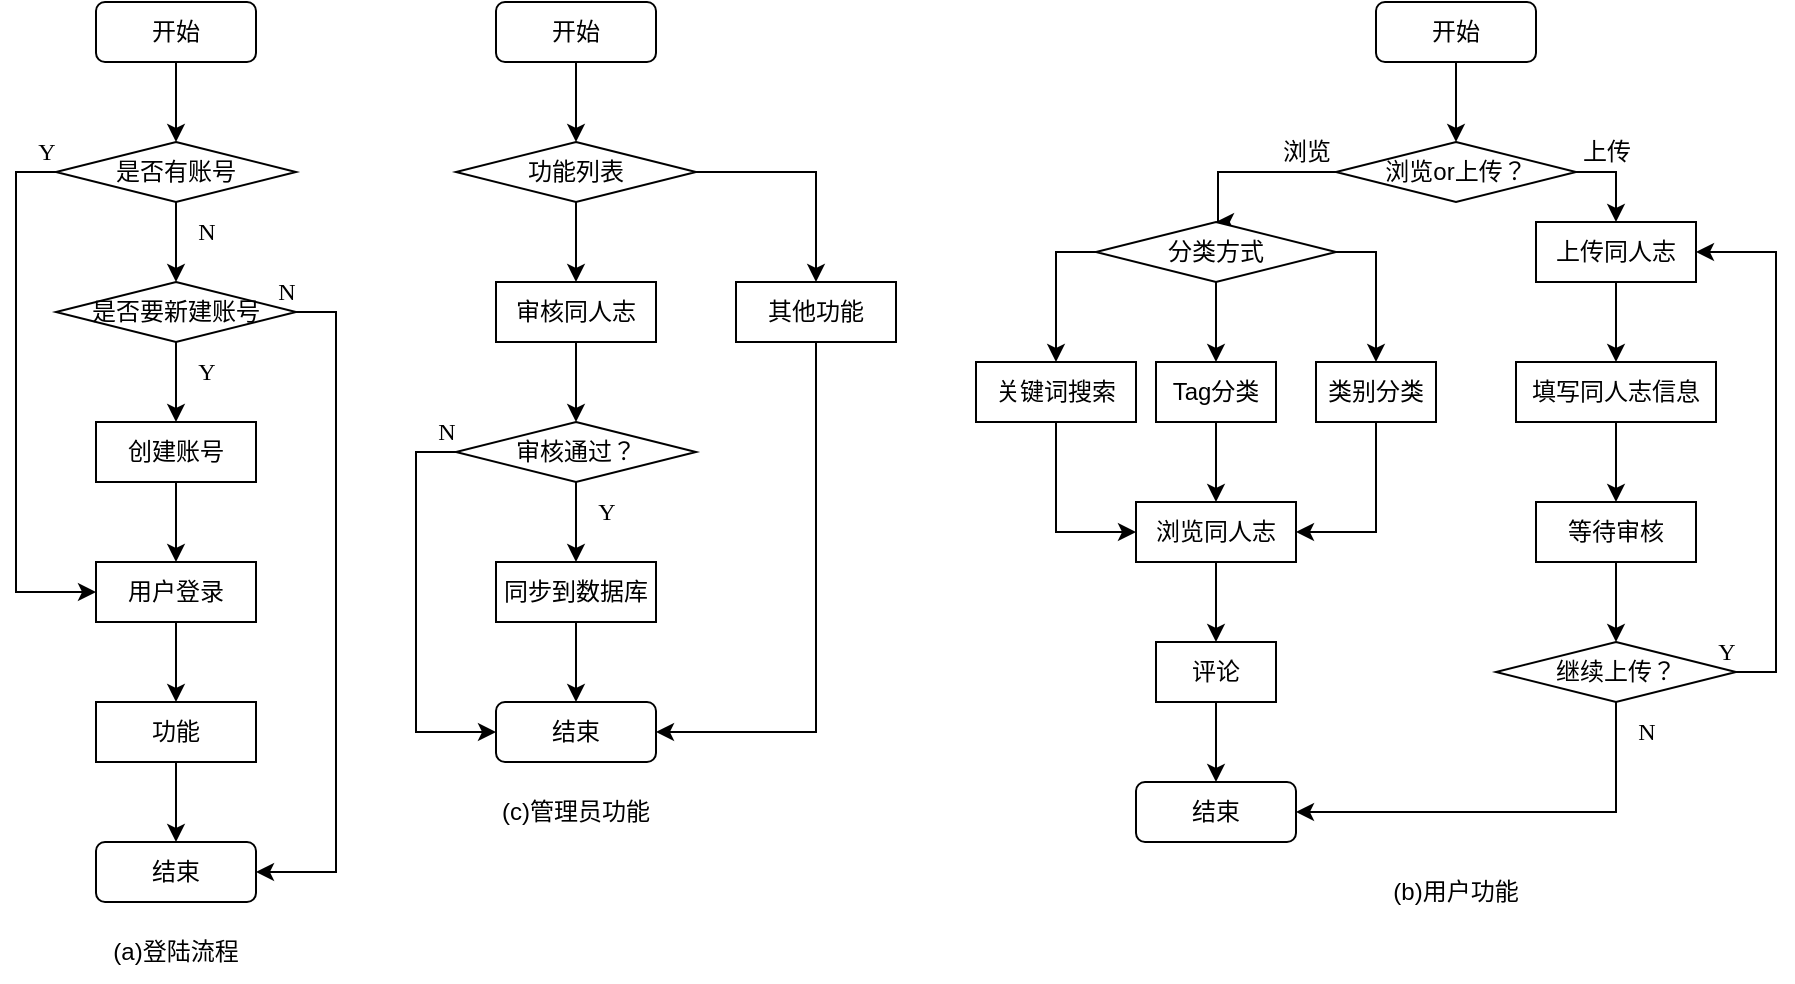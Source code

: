 <mxfile version="21.3.2" type="device">
  <diagram name="第 1 页" id="UGW9YNje5y8IUspFWKuI">
    <mxGraphModel dx="1404" dy="570" grid="1" gridSize="10" guides="1" tooltips="1" connect="1" arrows="1" fold="1" page="0" pageScale="1" pageWidth="827" pageHeight="1169" math="0" shadow="0">
      <root>
        <mxCell id="0" />
        <mxCell id="1" parent="0" />
        <mxCell id="_MmGvdPsLG1474vWWe_J-5" style="edgeStyle=orthogonalEdgeStyle;rounded=0;orthogonalLoop=1;jettySize=auto;html=1;exitX=0.5;exitY=1;exitDx=0;exitDy=0;entryX=0.5;entryY=0;entryDx=0;entryDy=0;" parent="1" source="_MmGvdPsLG1474vWWe_J-1" target="_MmGvdPsLG1474vWWe_J-3" edge="1">
          <mxGeometry relative="1" as="geometry" />
        </mxCell>
        <mxCell id="_MmGvdPsLG1474vWWe_J-1" value="开始" style="rounded=1;whiteSpace=wrap;html=1;" parent="1" vertex="1">
          <mxGeometry x="-40" y="10" width="80" height="30" as="geometry" />
        </mxCell>
        <mxCell id="_MmGvdPsLG1474vWWe_J-2" value="结束" style="rounded=1;whiteSpace=wrap;html=1;" parent="1" vertex="1">
          <mxGeometry x="-40" y="430" width="80" height="30" as="geometry" />
        </mxCell>
        <mxCell id="_MmGvdPsLG1474vWWe_J-26" style="edgeStyle=orthogonalEdgeStyle;rounded=0;orthogonalLoop=1;jettySize=auto;html=1;exitX=0.5;exitY=1;exitDx=0;exitDy=0;entryX=0.5;entryY=0;entryDx=0;entryDy=0;" parent="1" source="_MmGvdPsLG1474vWWe_J-3" target="_MmGvdPsLG1474vWWe_J-25" edge="1">
          <mxGeometry relative="1" as="geometry" />
        </mxCell>
        <mxCell id="_MmGvdPsLG1474vWWe_J-32" style="edgeStyle=orthogonalEdgeStyle;rounded=0;orthogonalLoop=1;jettySize=auto;html=1;exitX=0;exitY=0.5;exitDx=0;exitDy=0;entryX=0;entryY=0.5;entryDx=0;entryDy=0;" parent="1" source="_MmGvdPsLG1474vWWe_J-3" target="_MmGvdPsLG1474vWWe_J-6" edge="1">
          <mxGeometry relative="1" as="geometry" />
        </mxCell>
        <mxCell id="_MmGvdPsLG1474vWWe_J-3" value="是否有账号" style="rhombus;whiteSpace=wrap;html=1;" parent="1" vertex="1">
          <mxGeometry x="-60" y="80" width="120" height="30" as="geometry" />
        </mxCell>
        <mxCell id="_MmGvdPsLG1474vWWe_J-39" style="edgeStyle=orthogonalEdgeStyle;rounded=0;orthogonalLoop=1;jettySize=auto;html=1;exitX=0.5;exitY=1;exitDx=0;exitDy=0;entryX=0.5;entryY=0;entryDx=0;entryDy=0;" parent="1" source="_MmGvdPsLG1474vWWe_J-6" target="_MmGvdPsLG1474vWWe_J-55" edge="1">
          <mxGeometry relative="1" as="geometry">
            <mxPoint y="400" as="targetPoint" />
          </mxGeometry>
        </mxCell>
        <mxCell id="_MmGvdPsLG1474vWWe_J-6" value="用户登录" style="rounded=0;whiteSpace=wrap;html=1;" parent="1" vertex="1">
          <mxGeometry x="-40" y="290" width="80" height="30" as="geometry" />
        </mxCell>
        <mxCell id="_MmGvdPsLG1474vWWe_J-29" style="edgeStyle=orthogonalEdgeStyle;rounded=0;orthogonalLoop=1;jettySize=auto;html=1;exitX=0.5;exitY=1;exitDx=0;exitDy=0;entryX=0.5;entryY=0;entryDx=0;entryDy=0;" parent="1" source="_MmGvdPsLG1474vWWe_J-8" target="_MmGvdPsLG1474vWWe_J-6" edge="1">
          <mxGeometry relative="1" as="geometry" />
        </mxCell>
        <mxCell id="_MmGvdPsLG1474vWWe_J-8" value="创建账号" style="rounded=0;whiteSpace=wrap;html=1;" parent="1" vertex="1">
          <mxGeometry x="-40" y="220" width="80" height="30" as="geometry" />
        </mxCell>
        <mxCell id="_MmGvdPsLG1474vWWe_J-12" value="&lt;font face=&quot;Georgia&quot;&gt;Y&lt;/font&gt;" style="text;html=1;align=center;verticalAlign=middle;resizable=0;points=[];autosize=1;strokeColor=none;fillColor=none;" parent="1" vertex="1">
          <mxGeometry y="180" width="30" height="30" as="geometry" />
        </mxCell>
        <mxCell id="_MmGvdPsLG1474vWWe_J-13" value="&lt;font face=&quot;Georgia&quot;&gt;N&lt;/font&gt;" style="text;html=1;align=center;verticalAlign=middle;resizable=0;points=[];autosize=1;strokeColor=none;fillColor=none;" parent="1" vertex="1">
          <mxGeometry x="40" y="140" width="30" height="30" as="geometry" />
        </mxCell>
        <mxCell id="_MmGvdPsLG1474vWWe_J-17" value="&lt;font face=&quot;Georgia&quot;&gt;Y&lt;/font&gt;" style="text;html=1;align=center;verticalAlign=middle;resizable=0;points=[];autosize=1;strokeColor=none;fillColor=none;" parent="1" vertex="1">
          <mxGeometry x="-80" y="70" width="30" height="30" as="geometry" />
        </mxCell>
        <mxCell id="_MmGvdPsLG1474vWWe_J-20" value="&lt;font face=&quot;Georgia&quot;&gt;N&lt;/font&gt;" style="text;html=1;align=center;verticalAlign=middle;resizable=0;points=[];autosize=1;strokeColor=none;fillColor=none;" parent="1" vertex="1">
          <mxGeometry y="110" width="30" height="30" as="geometry" />
        </mxCell>
        <mxCell id="_MmGvdPsLG1474vWWe_J-28" style="edgeStyle=orthogonalEdgeStyle;rounded=0;orthogonalLoop=1;jettySize=auto;html=1;exitX=0.5;exitY=1;exitDx=0;exitDy=0;entryX=0.5;entryY=0;entryDx=0;entryDy=0;" parent="1" source="_MmGvdPsLG1474vWWe_J-25" target="_MmGvdPsLG1474vWWe_J-8" edge="1">
          <mxGeometry relative="1" as="geometry" />
        </mxCell>
        <mxCell id="_MmGvdPsLG1474vWWe_J-33" style="edgeStyle=orthogonalEdgeStyle;rounded=0;orthogonalLoop=1;jettySize=auto;html=1;exitX=1;exitY=0.5;exitDx=0;exitDy=0;entryX=1;entryY=0.5;entryDx=0;entryDy=0;" parent="1" source="_MmGvdPsLG1474vWWe_J-25" target="_MmGvdPsLG1474vWWe_J-2" edge="1">
          <mxGeometry relative="1" as="geometry" />
        </mxCell>
        <mxCell id="_MmGvdPsLG1474vWWe_J-25" value="是否要新建账号" style="rhombus;whiteSpace=wrap;html=1;" parent="1" vertex="1">
          <mxGeometry x="-60" y="150" width="120" height="30" as="geometry" />
        </mxCell>
        <mxCell id="_MmGvdPsLG1474vWWe_J-56" style="edgeStyle=orthogonalEdgeStyle;rounded=0;orthogonalLoop=1;jettySize=auto;html=1;exitX=0.5;exitY=1;exitDx=0;exitDy=0;entryX=0.5;entryY=0;entryDx=0;entryDy=0;" parent="1" source="_MmGvdPsLG1474vWWe_J-55" target="_MmGvdPsLG1474vWWe_J-2" edge="1">
          <mxGeometry relative="1" as="geometry" />
        </mxCell>
        <mxCell id="_MmGvdPsLG1474vWWe_J-55" value="功能" style="rounded=0;whiteSpace=wrap;html=1;" parent="1" vertex="1">
          <mxGeometry x="-40" y="360" width="80" height="30" as="geometry" />
        </mxCell>
        <mxCell id="cVgVTCBUBAkYfnjHmlbB-53" style="edgeStyle=orthogonalEdgeStyle;rounded=0;orthogonalLoop=1;jettySize=auto;html=1;exitX=0.5;exitY=1;exitDx=0;exitDy=0;entryX=0.5;entryY=0;entryDx=0;entryDy=0;" edge="1" parent="1" source="cVgVTCBUBAkYfnjHmlbB-38" target="cVgVTCBUBAkYfnjHmlbB-41">
          <mxGeometry relative="1" as="geometry" />
        </mxCell>
        <mxCell id="cVgVTCBUBAkYfnjHmlbB-38" value="上传同人志" style="rounded=0;whiteSpace=wrap;html=1;" vertex="1" parent="1">
          <mxGeometry x="680" y="120" width="80" height="30" as="geometry" />
        </mxCell>
        <mxCell id="cVgVTCBUBAkYfnjHmlbB-54" style="edgeStyle=orthogonalEdgeStyle;rounded=0;orthogonalLoop=1;jettySize=auto;html=1;exitX=0.5;exitY=1;exitDx=0;exitDy=0;entryX=0.5;entryY=0;entryDx=0;entryDy=0;" edge="1" parent="1" source="cVgVTCBUBAkYfnjHmlbB-41" target="cVgVTCBUBAkYfnjHmlbB-42">
          <mxGeometry relative="1" as="geometry" />
        </mxCell>
        <mxCell id="cVgVTCBUBAkYfnjHmlbB-41" value="填写同人志信息" style="rounded=0;whiteSpace=wrap;html=1;" vertex="1" parent="1">
          <mxGeometry x="670" y="190" width="100" height="30" as="geometry" />
        </mxCell>
        <mxCell id="cVgVTCBUBAkYfnjHmlbB-61" style="edgeStyle=orthogonalEdgeStyle;rounded=0;orthogonalLoop=1;jettySize=auto;html=1;exitX=0.5;exitY=1;exitDx=0;exitDy=0;entryX=0.5;entryY=0;entryDx=0;entryDy=0;" edge="1" parent="1" source="cVgVTCBUBAkYfnjHmlbB-42" target="cVgVTCBUBAkYfnjHmlbB-55">
          <mxGeometry relative="1" as="geometry" />
        </mxCell>
        <mxCell id="cVgVTCBUBAkYfnjHmlbB-42" value="等待审核" style="rounded=0;whiteSpace=wrap;html=1;" vertex="1" parent="1">
          <mxGeometry x="680" y="260" width="80" height="30" as="geometry" />
        </mxCell>
        <mxCell id="cVgVTCBUBAkYfnjHmlbB-50" style="edgeStyle=orthogonalEdgeStyle;rounded=0;orthogonalLoop=1;jettySize=auto;html=1;exitX=1;exitY=0.5;exitDx=0;exitDy=0;entryX=0.5;entryY=0;entryDx=0;entryDy=0;" edge="1" parent="1" source="cVgVTCBUBAkYfnjHmlbB-47" target="cVgVTCBUBAkYfnjHmlbB-38">
          <mxGeometry relative="1" as="geometry" />
        </mxCell>
        <mxCell id="cVgVTCBUBAkYfnjHmlbB-62" style="edgeStyle=orthogonalEdgeStyle;rounded=0;orthogonalLoop=1;jettySize=auto;html=1;exitX=0;exitY=0.5;exitDx=0;exitDy=0;entryX=0.5;entryY=0;entryDx=0;entryDy=0;" edge="1" parent="1" source="cVgVTCBUBAkYfnjHmlbB-47" target="cVgVTCBUBAkYfnjHmlbB-63">
          <mxGeometry relative="1" as="geometry">
            <mxPoint x="530" y="130" as="targetPoint" />
            <Array as="points">
              <mxPoint x="521" y="95" />
            </Array>
          </mxGeometry>
        </mxCell>
        <mxCell id="cVgVTCBUBAkYfnjHmlbB-47" value="浏览or上传？" style="rhombus;whiteSpace=wrap;html=1;" vertex="1" parent="1">
          <mxGeometry x="580" y="80" width="120" height="30" as="geometry" />
        </mxCell>
        <mxCell id="cVgVTCBUBAkYfnjHmlbB-51" value="&lt;font face=&quot;Georgia&quot;&gt;浏览&lt;br&gt;&lt;/font&gt;" style="text;html=1;align=center;verticalAlign=middle;resizable=0;points=[];autosize=1;strokeColor=none;fillColor=none;" vertex="1" parent="1">
          <mxGeometry x="540" y="70" width="50" height="30" as="geometry" />
        </mxCell>
        <mxCell id="cVgVTCBUBAkYfnjHmlbB-52" value="&lt;font face=&quot;Georgia&quot;&gt;上传&lt;br&gt;&lt;/font&gt;" style="text;html=1;align=center;verticalAlign=middle;resizable=0;points=[];autosize=1;strokeColor=none;fillColor=none;" vertex="1" parent="1">
          <mxGeometry x="690" y="70" width="50" height="30" as="geometry" />
        </mxCell>
        <mxCell id="cVgVTCBUBAkYfnjHmlbB-56" style="edgeStyle=orthogonalEdgeStyle;rounded=0;orthogonalLoop=1;jettySize=auto;html=1;exitX=1;exitY=0.5;exitDx=0;exitDy=0;entryX=1;entryY=0.5;entryDx=0;entryDy=0;" edge="1" parent="1" source="cVgVTCBUBAkYfnjHmlbB-55" target="cVgVTCBUBAkYfnjHmlbB-38">
          <mxGeometry relative="1" as="geometry" />
        </mxCell>
        <mxCell id="cVgVTCBUBAkYfnjHmlbB-59" style="edgeStyle=orthogonalEdgeStyle;rounded=0;orthogonalLoop=1;jettySize=auto;html=1;exitX=0.5;exitY=1;exitDx=0;exitDy=0;entryX=1;entryY=0.5;entryDx=0;entryDy=0;" edge="1" parent="1" source="cVgVTCBUBAkYfnjHmlbB-55" target="cVgVTCBUBAkYfnjHmlbB-58">
          <mxGeometry relative="1" as="geometry" />
        </mxCell>
        <mxCell id="cVgVTCBUBAkYfnjHmlbB-55" value="继续上传？" style="rhombus;whiteSpace=wrap;html=1;" vertex="1" parent="1">
          <mxGeometry x="660" y="330" width="120" height="30" as="geometry" />
        </mxCell>
        <mxCell id="cVgVTCBUBAkYfnjHmlbB-57" value="&lt;font face=&quot;Georgia&quot;&gt;Y&lt;/font&gt;" style="text;html=1;align=center;verticalAlign=middle;resizable=0;points=[];autosize=1;strokeColor=none;fillColor=none;" vertex="1" parent="1">
          <mxGeometry x="760" y="320" width="30" height="30" as="geometry" />
        </mxCell>
        <mxCell id="cVgVTCBUBAkYfnjHmlbB-58" value="结束" style="rounded=1;whiteSpace=wrap;html=1;" vertex="1" parent="1">
          <mxGeometry x="480" y="400" width="80" height="30" as="geometry" />
        </mxCell>
        <mxCell id="cVgVTCBUBAkYfnjHmlbB-60" value="&lt;font face=&quot;Georgia&quot;&gt;N&lt;/font&gt;" style="text;html=1;align=center;verticalAlign=middle;resizable=0;points=[];autosize=1;strokeColor=none;fillColor=none;" vertex="1" parent="1">
          <mxGeometry x="720" y="360" width="30" height="30" as="geometry" />
        </mxCell>
        <mxCell id="cVgVTCBUBAkYfnjHmlbB-68" style="edgeStyle=orthogonalEdgeStyle;rounded=0;orthogonalLoop=1;jettySize=auto;html=1;exitX=0;exitY=0.5;exitDx=0;exitDy=0;entryX=0.5;entryY=0;entryDx=0;entryDy=0;" edge="1" parent="1" source="cVgVTCBUBAkYfnjHmlbB-63" target="cVgVTCBUBAkYfnjHmlbB-66">
          <mxGeometry relative="1" as="geometry" />
        </mxCell>
        <mxCell id="cVgVTCBUBAkYfnjHmlbB-69" style="edgeStyle=orthogonalEdgeStyle;rounded=0;orthogonalLoop=1;jettySize=auto;html=1;exitX=0.5;exitY=1;exitDx=0;exitDy=0;entryX=0.5;entryY=0;entryDx=0;entryDy=0;" edge="1" parent="1" source="cVgVTCBUBAkYfnjHmlbB-63" target="cVgVTCBUBAkYfnjHmlbB-65">
          <mxGeometry relative="1" as="geometry" />
        </mxCell>
        <mxCell id="cVgVTCBUBAkYfnjHmlbB-70" style="edgeStyle=orthogonalEdgeStyle;rounded=0;orthogonalLoop=1;jettySize=auto;html=1;exitX=1;exitY=0.5;exitDx=0;exitDy=0;entryX=0.5;entryY=0;entryDx=0;entryDy=0;" edge="1" parent="1" source="cVgVTCBUBAkYfnjHmlbB-63" target="cVgVTCBUBAkYfnjHmlbB-67">
          <mxGeometry relative="1" as="geometry" />
        </mxCell>
        <mxCell id="cVgVTCBUBAkYfnjHmlbB-63" value="分类方式" style="rhombus;whiteSpace=wrap;html=1;" vertex="1" parent="1">
          <mxGeometry x="460" y="120" width="120" height="30" as="geometry" />
        </mxCell>
        <mxCell id="cVgVTCBUBAkYfnjHmlbB-77" style="edgeStyle=orthogonalEdgeStyle;rounded=0;orthogonalLoop=1;jettySize=auto;html=1;exitX=0.5;exitY=1;exitDx=0;exitDy=0;entryX=0.5;entryY=0;entryDx=0;entryDy=0;" edge="1" parent="1" source="cVgVTCBUBAkYfnjHmlbB-65" target="cVgVTCBUBAkYfnjHmlbB-71">
          <mxGeometry relative="1" as="geometry" />
        </mxCell>
        <mxCell id="cVgVTCBUBAkYfnjHmlbB-65" value="Tag分类" style="rounded=0;whiteSpace=wrap;html=1;" vertex="1" parent="1">
          <mxGeometry x="490" y="190" width="60" height="30" as="geometry" />
        </mxCell>
        <mxCell id="cVgVTCBUBAkYfnjHmlbB-76" style="edgeStyle=orthogonalEdgeStyle;rounded=0;orthogonalLoop=1;jettySize=auto;html=1;exitX=0.5;exitY=1;exitDx=0;exitDy=0;entryX=0;entryY=0.5;entryDx=0;entryDy=0;" edge="1" parent="1" source="cVgVTCBUBAkYfnjHmlbB-66" target="cVgVTCBUBAkYfnjHmlbB-71">
          <mxGeometry relative="1" as="geometry" />
        </mxCell>
        <mxCell id="cVgVTCBUBAkYfnjHmlbB-66" value="关键词搜索" style="rounded=0;whiteSpace=wrap;html=1;" vertex="1" parent="1">
          <mxGeometry x="400" y="190" width="80" height="30" as="geometry" />
        </mxCell>
        <mxCell id="cVgVTCBUBAkYfnjHmlbB-78" style="edgeStyle=orthogonalEdgeStyle;rounded=0;orthogonalLoop=1;jettySize=auto;html=1;exitX=0.5;exitY=1;exitDx=0;exitDy=0;entryX=1;entryY=0.5;entryDx=0;entryDy=0;" edge="1" parent="1" source="cVgVTCBUBAkYfnjHmlbB-67" target="cVgVTCBUBAkYfnjHmlbB-71">
          <mxGeometry relative="1" as="geometry" />
        </mxCell>
        <mxCell id="cVgVTCBUBAkYfnjHmlbB-67" value="类别分类" style="rounded=0;whiteSpace=wrap;html=1;" vertex="1" parent="1">
          <mxGeometry x="570" y="190" width="60" height="30" as="geometry" />
        </mxCell>
        <mxCell id="cVgVTCBUBAkYfnjHmlbB-107" style="edgeStyle=orthogonalEdgeStyle;rounded=0;orthogonalLoop=1;jettySize=auto;html=1;exitX=0.5;exitY=1;exitDx=0;exitDy=0;entryX=0.5;entryY=0;entryDx=0;entryDy=0;" edge="1" parent="1" source="cVgVTCBUBAkYfnjHmlbB-71" target="cVgVTCBUBAkYfnjHmlbB-105">
          <mxGeometry relative="1" as="geometry" />
        </mxCell>
        <mxCell id="cVgVTCBUBAkYfnjHmlbB-71" value="浏览同人志" style="rounded=0;whiteSpace=wrap;html=1;" vertex="1" parent="1">
          <mxGeometry x="480" y="260" width="80" height="30" as="geometry" />
        </mxCell>
        <mxCell id="cVgVTCBUBAkYfnjHmlbB-85" style="edgeStyle=orthogonalEdgeStyle;rounded=0;orthogonalLoop=1;jettySize=auto;html=1;exitX=0.5;exitY=1;exitDx=0;exitDy=0;entryX=0.5;entryY=0;entryDx=0;entryDy=0;" edge="1" parent="1" source="cVgVTCBUBAkYfnjHmlbB-82" target="cVgVTCBUBAkYfnjHmlbB-84">
          <mxGeometry relative="1" as="geometry" />
        </mxCell>
        <mxCell id="cVgVTCBUBAkYfnjHmlbB-102" style="edgeStyle=orthogonalEdgeStyle;rounded=0;orthogonalLoop=1;jettySize=auto;html=1;exitX=1;exitY=0.5;exitDx=0;exitDy=0;entryX=0.5;entryY=0;entryDx=0;entryDy=0;" edge="1" parent="1" source="cVgVTCBUBAkYfnjHmlbB-82" target="cVgVTCBUBAkYfnjHmlbB-100">
          <mxGeometry relative="1" as="geometry" />
        </mxCell>
        <mxCell id="cVgVTCBUBAkYfnjHmlbB-82" value="功能列表" style="rhombus;whiteSpace=wrap;html=1;" vertex="1" parent="1">
          <mxGeometry x="140" y="80" width="120" height="30" as="geometry" />
        </mxCell>
        <mxCell id="cVgVTCBUBAkYfnjHmlbB-86" style="edgeStyle=orthogonalEdgeStyle;rounded=0;orthogonalLoop=1;jettySize=auto;html=1;exitX=0.5;exitY=1;exitDx=0;exitDy=0;entryX=0.5;entryY=0;entryDx=0;entryDy=0;" edge="1" parent="1" source="cVgVTCBUBAkYfnjHmlbB-84" target="cVgVTCBUBAkYfnjHmlbB-89">
          <mxGeometry relative="1" as="geometry">
            <mxPoint x="200" y="230" as="targetPoint" />
          </mxGeometry>
        </mxCell>
        <mxCell id="cVgVTCBUBAkYfnjHmlbB-84" value="审核同人志" style="rounded=0;whiteSpace=wrap;html=1;" vertex="1" parent="1">
          <mxGeometry x="160" y="150" width="80" height="30" as="geometry" />
        </mxCell>
        <mxCell id="cVgVTCBUBAkYfnjHmlbB-92" style="edgeStyle=orthogonalEdgeStyle;rounded=0;orthogonalLoop=1;jettySize=auto;html=1;exitX=0.5;exitY=1;exitDx=0;exitDy=0;entryX=0.5;entryY=0;entryDx=0;entryDy=0;" edge="1" parent="1" source="cVgVTCBUBAkYfnjHmlbB-89" target="cVgVTCBUBAkYfnjHmlbB-90">
          <mxGeometry relative="1" as="geometry" />
        </mxCell>
        <mxCell id="cVgVTCBUBAkYfnjHmlbB-99" style="edgeStyle=orthogonalEdgeStyle;rounded=0;orthogonalLoop=1;jettySize=auto;html=1;exitX=0;exitY=0.5;exitDx=0;exitDy=0;entryX=0;entryY=0.5;entryDx=0;entryDy=0;" edge="1" parent="1" source="cVgVTCBUBAkYfnjHmlbB-89" target="cVgVTCBUBAkYfnjHmlbB-93">
          <mxGeometry relative="1" as="geometry" />
        </mxCell>
        <mxCell id="cVgVTCBUBAkYfnjHmlbB-89" value="审核通过？" style="rhombus;whiteSpace=wrap;html=1;" vertex="1" parent="1">
          <mxGeometry x="140" y="220" width="120" height="30" as="geometry" />
        </mxCell>
        <mxCell id="cVgVTCBUBAkYfnjHmlbB-94" style="edgeStyle=orthogonalEdgeStyle;rounded=0;orthogonalLoop=1;jettySize=auto;html=1;exitX=0.5;exitY=1;exitDx=0;exitDy=0;entryX=0.5;entryY=0;entryDx=0;entryDy=0;" edge="1" parent="1" source="cVgVTCBUBAkYfnjHmlbB-90" target="cVgVTCBUBAkYfnjHmlbB-93">
          <mxGeometry relative="1" as="geometry" />
        </mxCell>
        <mxCell id="cVgVTCBUBAkYfnjHmlbB-90" value="同步到数据库" style="rounded=0;whiteSpace=wrap;html=1;" vertex="1" parent="1">
          <mxGeometry x="160" y="290" width="80" height="30" as="geometry" />
        </mxCell>
        <mxCell id="cVgVTCBUBAkYfnjHmlbB-91" value="&lt;font face=&quot;Georgia&quot;&gt;Y&lt;/font&gt;" style="text;html=1;align=center;verticalAlign=middle;resizable=0;points=[];autosize=1;strokeColor=none;fillColor=none;" vertex="1" parent="1">
          <mxGeometry x="200" y="250" width="30" height="30" as="geometry" />
        </mxCell>
        <mxCell id="cVgVTCBUBAkYfnjHmlbB-93" value="结束" style="rounded=1;whiteSpace=wrap;html=1;" vertex="1" parent="1">
          <mxGeometry x="160" y="360" width="80" height="30" as="geometry" />
        </mxCell>
        <mxCell id="cVgVTCBUBAkYfnjHmlbB-96" value="&lt;font face=&quot;Georgia&quot;&gt;N&lt;/font&gt;" style="text;html=1;align=center;verticalAlign=middle;resizable=0;points=[];autosize=1;strokeColor=none;fillColor=none;" vertex="1" parent="1">
          <mxGeometry x="120" y="210" width="30" height="30" as="geometry" />
        </mxCell>
        <mxCell id="cVgVTCBUBAkYfnjHmlbB-103" style="edgeStyle=orthogonalEdgeStyle;rounded=0;orthogonalLoop=1;jettySize=auto;html=1;exitX=0.5;exitY=1;exitDx=0;exitDy=0;entryX=1;entryY=0.5;entryDx=0;entryDy=0;" edge="1" parent="1" source="cVgVTCBUBAkYfnjHmlbB-100" target="cVgVTCBUBAkYfnjHmlbB-93">
          <mxGeometry relative="1" as="geometry" />
        </mxCell>
        <mxCell id="cVgVTCBUBAkYfnjHmlbB-100" value="其他功能" style="rounded=0;whiteSpace=wrap;html=1;" vertex="1" parent="1">
          <mxGeometry x="280" y="150" width="80" height="30" as="geometry" />
        </mxCell>
        <mxCell id="cVgVTCBUBAkYfnjHmlbB-108" style="edgeStyle=orthogonalEdgeStyle;rounded=0;orthogonalLoop=1;jettySize=auto;html=1;exitX=0.5;exitY=1;exitDx=0;exitDy=0;entryX=0.5;entryY=0;entryDx=0;entryDy=0;" edge="1" parent="1" source="cVgVTCBUBAkYfnjHmlbB-105" target="cVgVTCBUBAkYfnjHmlbB-58">
          <mxGeometry relative="1" as="geometry" />
        </mxCell>
        <mxCell id="cVgVTCBUBAkYfnjHmlbB-105" value="评论" style="rounded=0;whiteSpace=wrap;html=1;" vertex="1" parent="1">
          <mxGeometry x="490" y="330" width="60" height="30" as="geometry" />
        </mxCell>
        <mxCell id="cVgVTCBUBAkYfnjHmlbB-112" style="edgeStyle=orthogonalEdgeStyle;rounded=0;orthogonalLoop=1;jettySize=auto;html=1;exitX=0.5;exitY=1;exitDx=0;exitDy=0;entryX=0.5;entryY=0;entryDx=0;entryDy=0;" edge="1" parent="1" source="cVgVTCBUBAkYfnjHmlbB-110" target="cVgVTCBUBAkYfnjHmlbB-47">
          <mxGeometry relative="1" as="geometry" />
        </mxCell>
        <mxCell id="cVgVTCBUBAkYfnjHmlbB-110" value="开始" style="rounded=1;whiteSpace=wrap;html=1;" vertex="1" parent="1">
          <mxGeometry x="600" y="10" width="80" height="30" as="geometry" />
        </mxCell>
        <mxCell id="cVgVTCBUBAkYfnjHmlbB-113" style="edgeStyle=orthogonalEdgeStyle;rounded=0;orthogonalLoop=1;jettySize=auto;html=1;exitX=0.5;exitY=1;exitDx=0;exitDy=0;entryX=0.5;entryY=0;entryDx=0;entryDy=0;" edge="1" parent="1" source="cVgVTCBUBAkYfnjHmlbB-111" target="cVgVTCBUBAkYfnjHmlbB-82">
          <mxGeometry relative="1" as="geometry" />
        </mxCell>
        <mxCell id="cVgVTCBUBAkYfnjHmlbB-111" value="开始" style="rounded=1;whiteSpace=wrap;html=1;" vertex="1" parent="1">
          <mxGeometry x="160" y="10" width="80" height="30" as="geometry" />
        </mxCell>
        <mxCell id="cVgVTCBUBAkYfnjHmlbB-114" value="(a)登陆流程" style="text;html=1;strokeColor=none;fillColor=none;align=center;verticalAlign=middle;whiteSpace=wrap;rounded=0;" vertex="1" parent="1">
          <mxGeometry x="-40" y="470" width="80" height="30" as="geometry" />
        </mxCell>
        <mxCell id="cVgVTCBUBAkYfnjHmlbB-116" value="(b)用户功能" style="text;html=1;strokeColor=none;fillColor=none;align=center;verticalAlign=middle;whiteSpace=wrap;rounded=0;" vertex="1" parent="1">
          <mxGeometry x="600" y="440" width="80" height="30" as="geometry" />
        </mxCell>
        <mxCell id="cVgVTCBUBAkYfnjHmlbB-117" value="(c)管理员功能" style="text;html=1;strokeColor=none;fillColor=none;align=center;verticalAlign=middle;whiteSpace=wrap;rounded=0;" vertex="1" parent="1">
          <mxGeometry x="160" y="400" width="80" height="30" as="geometry" />
        </mxCell>
      </root>
    </mxGraphModel>
  </diagram>
</mxfile>
